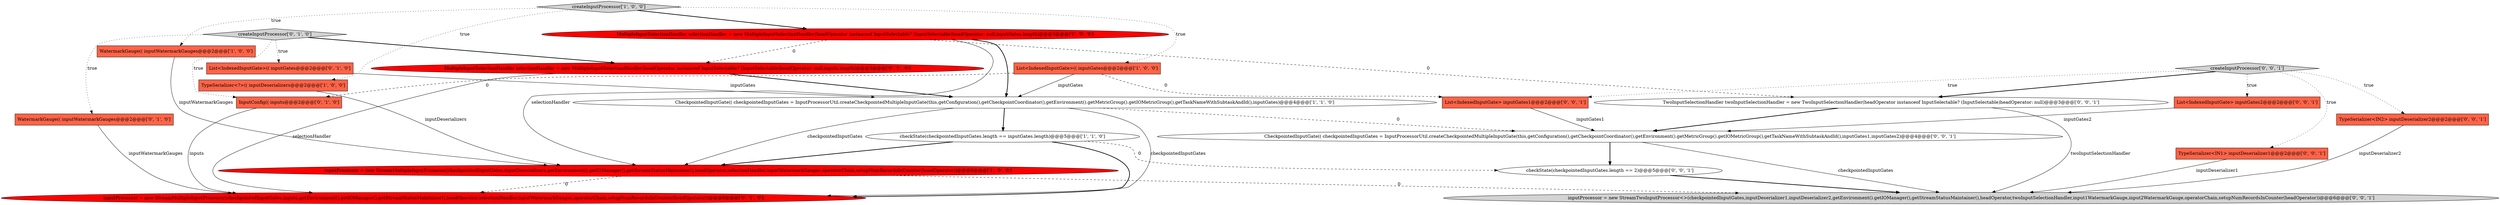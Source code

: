 digraph {
5 [style = filled, label = "WatermarkGauge(( inputWatermarkGauges@@@2@@@['1', '0', '0']", fillcolor = tomato, shape = box image = "AAA0AAABBB1BBB"];
3 [style = filled, label = "CheckpointedInputGate(( checkpointedInputGates = InputProcessorUtil.createCheckpointedMultipleInputGate(this,getConfiguration(),getCheckpointCoordinator(),getEnvironment().getMetricGroup().getIOMetricGroup(),getTaskNameWithSubtaskAndId(),inputGates)@@@4@@@['1', '1', '0']", fillcolor = white, shape = ellipse image = "AAA0AAABBB1BBB"];
0 [style = filled, label = "checkState(checkpointedInputGates.length == inputGates.length)@@@5@@@['1', '1', '0']", fillcolor = white, shape = ellipse image = "AAA0AAABBB1BBB"];
1 [style = filled, label = "TypeSerializer<?>(( inputDeserializers@@@2@@@['1', '0', '0']", fillcolor = tomato, shape = box image = "AAA0AAABBB1BBB"];
13 [style = filled, label = "createInputProcessor['0', '1', '0']", fillcolor = lightgray, shape = diamond image = "AAA0AAABBB2BBB"];
7 [style = filled, label = "createInputProcessor['1', '0', '0']", fillcolor = lightgray, shape = diamond image = "AAA0AAABBB1BBB"];
9 [style = filled, label = "List<IndexedInputGate>(( inputGates@@@2@@@['0', '1', '0']", fillcolor = tomato, shape = box image = "AAA0AAABBB2BBB"];
4 [style = filled, label = "inputProcessor = new StreamMultipleInputProcessor(checkpointedInputGates,inputDeserializers,getEnvironment().getIOManager(),getStreamStatusMaintainer(),headOperator,selectionHandler,inputWatermarkGauges,operatorChain,setupNumRecordsInCounter(headOperator))@@@6@@@['1', '0', '0']", fillcolor = red, shape = ellipse image = "AAA1AAABBB1BBB"];
11 [style = filled, label = "InputConfig(( inputs@@@2@@@['0', '1', '0']", fillcolor = tomato, shape = box image = "AAA1AAABBB2BBB"];
22 [style = filled, label = "TwoInputSelectionHandler twoInputSelectionHandler = new TwoInputSelectionHandler(headOperator instanceof InputSelectable? (InputSelectable)headOperator: null)@@@3@@@['0', '0', '1']", fillcolor = white, shape = ellipse image = "AAA0AAABBB3BBB"];
8 [style = filled, label = "MultipleInputSelectionHandler selectionHandler = new MultipleInputSelectionHandler(headOperator instanceof InputSelectable? (InputSelectable)headOperator: null,inputs.length)@@@3@@@['0', '1', '0']", fillcolor = red, shape = ellipse image = "AAA1AAABBB2BBB"];
20 [style = filled, label = "CheckpointedInputGate(( checkpointedInputGates = InputProcessorUtil.createCheckpointedMultipleInputGate(this,getConfiguration(),getCheckpointCoordinator(),getEnvironment().getMetricGroup().getIOMetricGroup(),getTaskNameWithSubtaskAndId(),inputGates1,inputGates2)@@@4@@@['0', '0', '1']", fillcolor = white, shape = ellipse image = "AAA0AAABBB3BBB"];
21 [style = filled, label = "checkState(checkpointedInputGates.length == 2)@@@5@@@['0', '0', '1']", fillcolor = white, shape = ellipse image = "AAA0AAABBB3BBB"];
12 [style = filled, label = "inputProcessor = new StreamMultipleInputProcessor(checkpointedInputGates,inputs,getEnvironment().getIOManager(),getStreamStatusMaintainer(),headOperator,selectionHandler,inputWatermarkGauges,operatorChain,setupNumRecordsInCounter(headOperator))@@@6@@@['0', '1', '0']", fillcolor = red, shape = ellipse image = "AAA1AAABBB2BBB"];
15 [style = filled, label = "TypeSerializer<IN1> inputDeserializer1@@@2@@@['0', '0', '1']", fillcolor = tomato, shape = box image = "AAA0AAABBB3BBB"];
19 [style = filled, label = "List<IndexedInputGate> inputGates1@@@2@@@['0', '0', '1']", fillcolor = tomato, shape = box image = "AAA0AAABBB3BBB"];
17 [style = filled, label = "TypeSerializer<IN2> inputDeserializer2@@@2@@@['0', '0', '1']", fillcolor = tomato, shape = box image = "AAA0AAABBB3BBB"];
10 [style = filled, label = "WatermarkGauge(( inputWatermarkGauges@@@2@@@['0', '1', '0']", fillcolor = tomato, shape = box image = "AAA0AAABBB2BBB"];
16 [style = filled, label = "createInputProcessor['0', '0', '1']", fillcolor = lightgray, shape = diamond image = "AAA0AAABBB3BBB"];
2 [style = filled, label = "MultipleInputSelectionHandler selectionHandler = new MultipleInputSelectionHandler(headOperator instanceof InputSelectable? (InputSelectable)headOperator: null,inputGates.length)@@@3@@@['1', '0', '0']", fillcolor = red, shape = ellipse image = "AAA1AAABBB1BBB"];
6 [style = filled, label = "List<IndexedInputGate>(( inputGates@@@2@@@['1', '0', '0']", fillcolor = tomato, shape = box image = "AAA1AAABBB1BBB"];
18 [style = filled, label = "inputProcessor = new StreamTwoInputProcessor<>(checkpointedInputGates,inputDeserializer1,inputDeserializer2,getEnvironment().getIOManager(),getStreamStatusMaintainer(),headOperator,twoInputSelectionHandler,input1WatermarkGauge,input2WatermarkGauge,operatorChain,setupNumRecordsInCounter(headOperator))@@@6@@@['0', '0', '1']", fillcolor = lightgray, shape = ellipse image = "AAA0AAABBB3BBB"];
14 [style = filled, label = "List<IndexedInputGate> inputGates2@@@2@@@['0', '0', '1']", fillcolor = tomato, shape = box image = "AAA0AAABBB3BBB"];
16->19 [style = dotted, label="true"];
4->18 [style = dashed, label="0"];
7->6 [style = dotted, label="true"];
17->18 [style = solid, label="inputDeserializer2"];
6->3 [style = solid, label="inputGates"];
22->18 [style = solid, label="twoInputSelectionHandler"];
19->20 [style = solid, label="inputGates1"];
3->12 [style = solid, label="checkpointedInputGates"];
2->3 [style = bold, label=""];
0->12 [style = bold, label=""];
16->17 [style = dotted, label="true"];
8->3 [style = bold, label=""];
15->18 [style = solid, label="inputDeserializer1"];
6->11 [style = dashed, label="0"];
16->22 [style = bold, label=""];
13->10 [style = dotted, label="true"];
2->8 [style = dashed, label="0"];
3->4 [style = solid, label="checkpointedInputGates"];
21->18 [style = bold, label=""];
3->0 [style = bold, label=""];
8->12 [style = solid, label="selectionHandler"];
4->12 [style = dashed, label="0"];
7->5 [style = dotted, label="true"];
20->21 [style = bold, label=""];
10->12 [style = solid, label="inputWatermarkGauges"];
1->4 [style = solid, label="inputDeserializers"];
2->4 [style = solid, label="selectionHandler"];
22->20 [style = bold, label=""];
9->3 [style = solid, label="inputGates"];
14->20 [style = solid, label="inputGates2"];
0->4 [style = bold, label=""];
7->2 [style = bold, label=""];
0->21 [style = dashed, label="0"];
20->18 [style = solid, label="checkpointedInputGates"];
3->20 [style = dashed, label="0"];
16->14 [style = dotted, label="true"];
6->19 [style = dashed, label="0"];
5->4 [style = solid, label="inputWatermarkGauges"];
13->11 [style = dotted, label="true"];
11->12 [style = solid, label="inputs"];
13->8 [style = bold, label=""];
7->1 [style = dotted, label="true"];
2->22 [style = dashed, label="0"];
16->15 [style = dotted, label="true"];
13->9 [style = dotted, label="true"];
}
